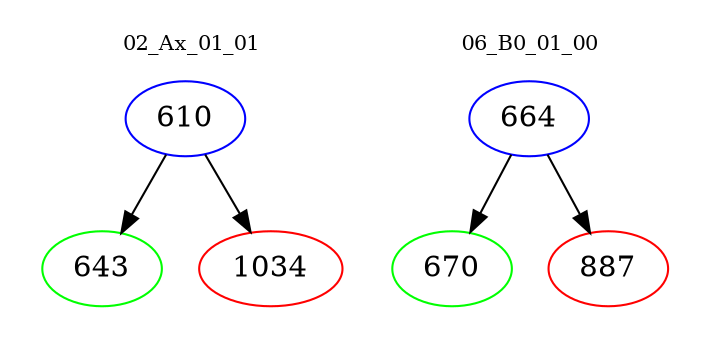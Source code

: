 digraph{
subgraph cluster_0 {
color = white
label = "02_Ax_01_01";
fontsize=10;
T0_610 [label="610", color="blue"]
T0_610 -> T0_643 [color="black"]
T0_643 [label="643", color="green"]
T0_610 -> T0_1034 [color="black"]
T0_1034 [label="1034", color="red"]
}
subgraph cluster_1 {
color = white
label = "06_B0_01_00";
fontsize=10;
T1_664 [label="664", color="blue"]
T1_664 -> T1_670 [color="black"]
T1_670 [label="670", color="green"]
T1_664 -> T1_887 [color="black"]
T1_887 [label="887", color="red"]
}
}
